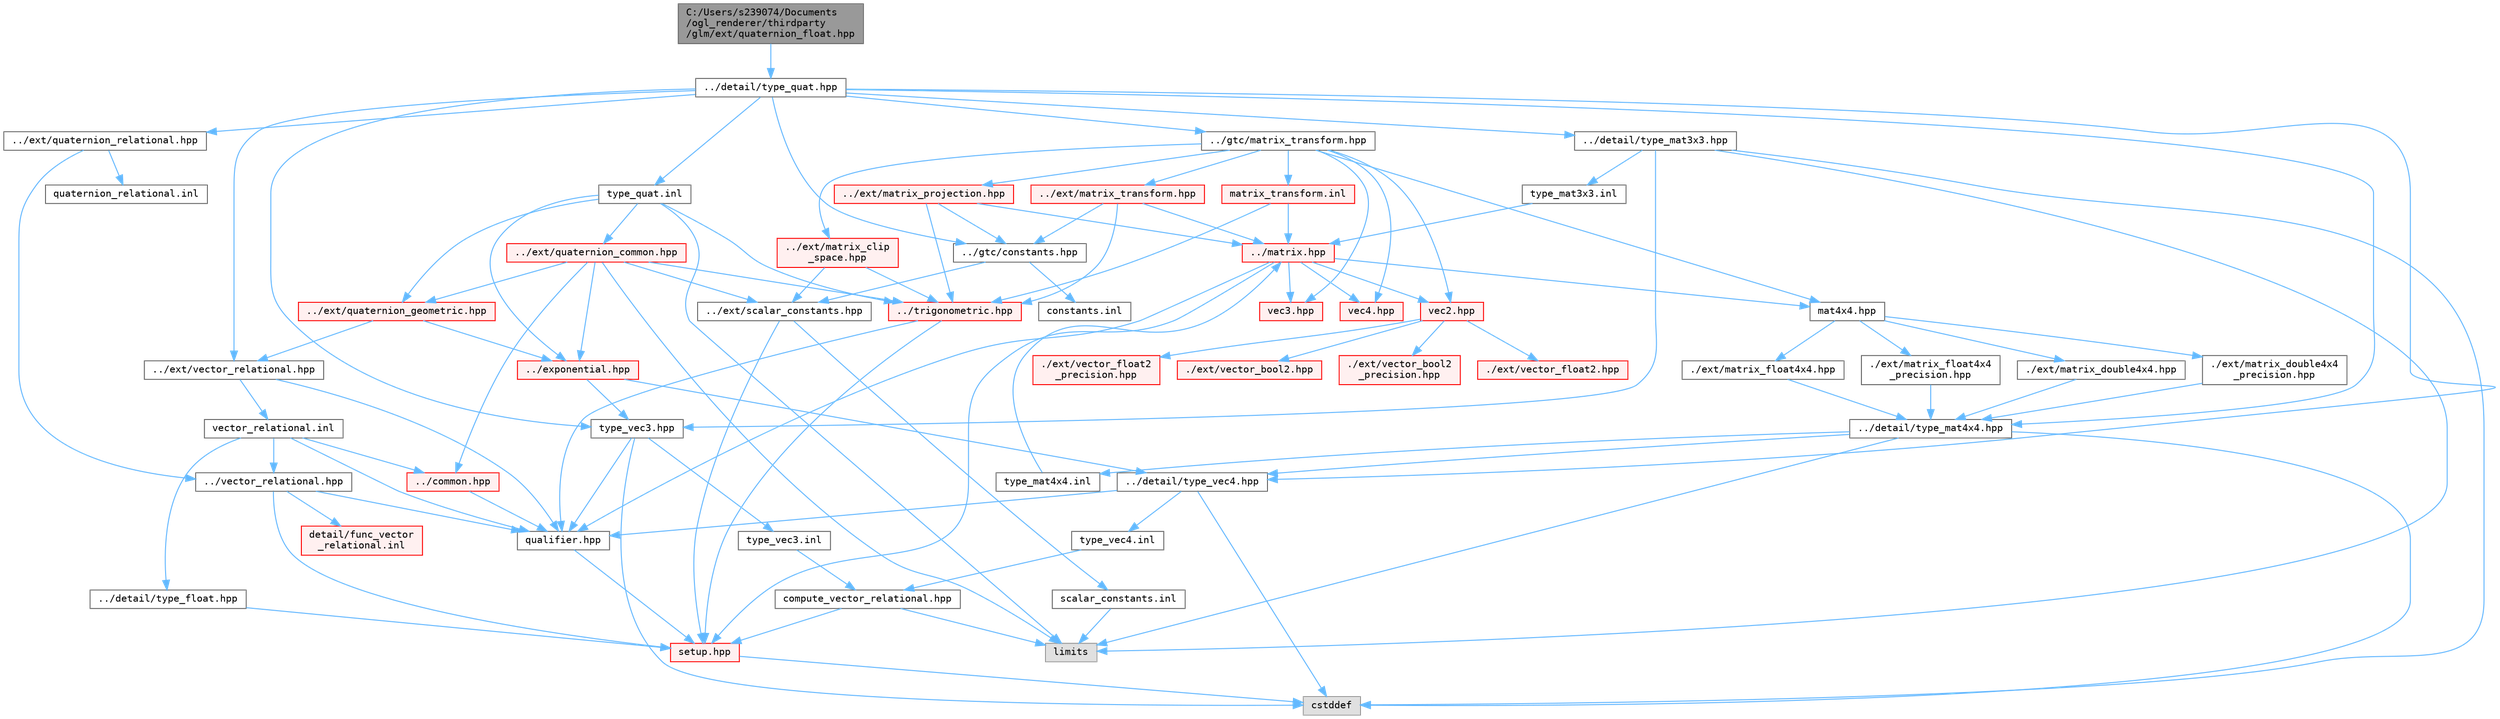 digraph "C:/Users/s239074/Documents/ogl_renderer/thirdparty/glm/ext/quaternion_float.hpp"
{
 // LATEX_PDF_SIZE
  bgcolor="transparent";
  edge [fontname=Terminal,fontsize=10,labelfontname=Helvetica,labelfontsize=10];
  node [fontname=Terminal,fontsize=10,shape=box,height=0.2,width=0.4];
  Node1 [label="C:/Users/s239074/Documents\l/ogl_renderer/thirdparty\l/glm/ext/quaternion_float.hpp",height=0.2,width=0.4,color="gray40", fillcolor="grey60", style="filled", fontcolor="black",tooltip=" "];
  Node1 -> Node2 [color="steelblue1",style="solid"];
  Node2 [label="../detail/type_quat.hpp",height=0.2,width=0.4,color="grey40", fillcolor="white", style="filled",URL="$type__quat_8hpp.html",tooltip=" "];
  Node2 -> Node3 [color="steelblue1",style="solid"];
  Node3 [label="../detail/type_mat3x3.hpp",height=0.2,width=0.4,color="grey40", fillcolor="white", style="filled",URL="$type__mat3x3_8hpp.html",tooltip=" "];
  Node3 -> Node4 [color="steelblue1",style="solid"];
  Node4 [label="type_vec3.hpp",height=0.2,width=0.4,color="grey40", fillcolor="white", style="filled",URL="$type__vec3_8hpp.html",tooltip=" "];
  Node4 -> Node5 [color="steelblue1",style="solid"];
  Node5 [label="qualifier.hpp",height=0.2,width=0.4,color="grey40", fillcolor="white", style="filled",URL="$qualifier_8hpp.html",tooltip=" "];
  Node5 -> Node6 [color="steelblue1",style="solid"];
  Node6 [label="setup.hpp",height=0.2,width=0.4,color="red", fillcolor="#FFF0F0", style="filled",URL="$setup_8hpp.html",tooltip=" "];
  Node6 -> Node8 [color="steelblue1",style="solid"];
  Node8 [label="cstddef",height=0.2,width=0.4,color="grey60", fillcolor="#E0E0E0", style="filled",tooltip=" "];
  Node4 -> Node8 [color="steelblue1",style="solid"];
  Node4 -> Node10 [color="steelblue1",style="solid"];
  Node10 [label="type_vec3.inl",height=0.2,width=0.4,color="grey40", fillcolor="white", style="filled",URL="$type__vec3_8inl.html",tooltip=" "];
  Node10 -> Node11 [color="steelblue1",style="solid"];
  Node11 [label="compute_vector_relational.hpp",height=0.2,width=0.4,color="grey40", fillcolor="white", style="filled",URL="$compute__vector__relational_8hpp.html",tooltip=" "];
  Node11 -> Node6 [color="steelblue1",style="solid"];
  Node11 -> Node12 [color="steelblue1",style="solid"];
  Node12 [label="limits",height=0.2,width=0.4,color="grey60", fillcolor="#E0E0E0", style="filled",tooltip=" "];
  Node3 -> Node12 [color="steelblue1",style="solid"];
  Node3 -> Node8 [color="steelblue1",style="solid"];
  Node3 -> Node13 [color="steelblue1",style="solid"];
  Node13 [label="type_mat3x3.inl",height=0.2,width=0.4,color="grey40", fillcolor="white", style="filled",URL="$type__mat3x3_8inl.html",tooltip=" "];
  Node13 -> Node14 [color="steelblue1",style="solid"];
  Node14 [label="../matrix.hpp",height=0.2,width=0.4,color="red", fillcolor="#FFF0F0", style="filled",URL="$matrix_8hpp.html",tooltip=" "];
  Node14 -> Node5 [color="steelblue1",style="solid"];
  Node14 -> Node6 [color="steelblue1",style="solid"];
  Node14 -> Node15 [color="steelblue1",style="solid"];
  Node15 [label="vec2.hpp",height=0.2,width=0.4,color="red", fillcolor="#FFF0F0", style="filled",URL="$vec2_8hpp.html",tooltip=" "];
  Node15 -> Node16 [color="steelblue1",style="solid"];
  Node16 [label="./ext/vector_bool2.hpp",height=0.2,width=0.4,color="red", fillcolor="#FFF0F0", style="filled",URL="$vector__bool2_8hpp.html",tooltip=" "];
  Node15 -> Node19 [color="steelblue1",style="solid"];
  Node19 [label="./ext/vector_bool2\l_precision.hpp",height=0.2,width=0.4,color="red", fillcolor="#FFF0F0", style="filled",URL="$vector__bool2__precision_8hpp.html",tooltip=" "];
  Node15 -> Node20 [color="steelblue1",style="solid"];
  Node20 [label="./ext/vector_float2.hpp",height=0.2,width=0.4,color="red", fillcolor="#FFF0F0", style="filled",URL="$vector__float2_8hpp.html",tooltip=" "];
  Node15 -> Node21 [color="steelblue1",style="solid"];
  Node21 [label="./ext/vector_float2\l_precision.hpp",height=0.2,width=0.4,color="red", fillcolor="#FFF0F0", style="filled",URL="$vector__float2__precision_8hpp.html",tooltip=" "];
  Node14 -> Node30 [color="steelblue1",style="solid"];
  Node30 [label="vec3.hpp",height=0.2,width=0.4,color="red", fillcolor="#FFF0F0", style="filled",URL="$vec3_8hpp.html",tooltip=" "];
  Node14 -> Node41 [color="steelblue1",style="solid"];
  Node41 [label="vec4.hpp",height=0.2,width=0.4,color="red", fillcolor="#FFF0F0", style="filled",URL="$vec4_8hpp.html",tooltip=" "];
  Node14 -> Node108 [color="steelblue1",style="solid"];
  Node108 [label="mat4x4.hpp",height=0.2,width=0.4,color="grey40", fillcolor="white", style="filled",URL="$mat4x4_8hpp.html",tooltip=" "];
  Node108 -> Node109 [color="steelblue1",style="solid"];
  Node109 [label="./ext/matrix_double4x4.hpp",height=0.2,width=0.4,color="grey40", fillcolor="white", style="filled",URL="$matrix__double4x4_8hpp.html",tooltip=" "];
  Node109 -> Node110 [color="steelblue1",style="solid"];
  Node110 [label="../detail/type_mat4x4.hpp",height=0.2,width=0.4,color="grey40", fillcolor="white", style="filled",URL="$type__mat4x4_8hpp.html",tooltip=" "];
  Node110 -> Node43 [color="steelblue1",style="solid"];
  Node43 [label="../detail/type_vec4.hpp",height=0.2,width=0.4,color="grey40", fillcolor="white", style="filled",URL="$type__vec4_8hpp.html",tooltip=" "];
  Node43 -> Node5 [color="steelblue1",style="solid"];
  Node43 -> Node8 [color="steelblue1",style="solid"];
  Node43 -> Node44 [color="steelblue1",style="solid"];
  Node44 [label="type_vec4.inl",height=0.2,width=0.4,color="grey40", fillcolor="white", style="filled",URL="$type__vec4_8inl.html",tooltip=" "];
  Node44 -> Node11 [color="steelblue1",style="solid"];
  Node110 -> Node12 [color="steelblue1",style="solid"];
  Node110 -> Node8 [color="steelblue1",style="solid"];
  Node110 -> Node111 [color="steelblue1",style="solid"];
  Node111 [label="type_mat4x4.inl",height=0.2,width=0.4,color="grey40", fillcolor="white", style="filled",URL="$type__mat4x4_8inl.html",tooltip=" "];
  Node111 -> Node14 [color="steelblue1",style="solid"];
  Node108 -> Node112 [color="steelblue1",style="solid"];
  Node112 [label="./ext/matrix_double4x4\l_precision.hpp",height=0.2,width=0.4,color="grey40", fillcolor="white", style="filled",URL="$matrix__double4x4__precision_8hpp.html",tooltip=" "];
  Node112 -> Node110 [color="steelblue1",style="solid"];
  Node108 -> Node113 [color="steelblue1",style="solid"];
  Node113 [label="./ext/matrix_float4x4.hpp",height=0.2,width=0.4,color="grey40", fillcolor="white", style="filled",URL="$matrix__float4x4_8hpp.html",tooltip=" "];
  Node113 -> Node110 [color="steelblue1",style="solid"];
  Node108 -> Node114 [color="steelblue1",style="solid"];
  Node114 [label="./ext/matrix_float4x4\l_precision.hpp",height=0.2,width=0.4,color="grey40", fillcolor="white", style="filled",URL="$matrix__float4x4__precision_8hpp.html",tooltip=" "];
  Node114 -> Node110 [color="steelblue1",style="solid"];
  Node2 -> Node110 [color="steelblue1",style="solid"];
  Node2 -> Node4 [color="steelblue1",style="solid"];
  Node2 -> Node43 [color="steelblue1",style="solid"];
  Node2 -> Node131 [color="steelblue1",style="solid"];
  Node131 [label="../ext/vector_relational.hpp",height=0.2,width=0.4,color="grey40", fillcolor="white", style="filled",URL="$ext_2vector__relational_8hpp.html",tooltip=" "];
  Node131 -> Node5 [color="steelblue1",style="solid"];
  Node131 -> Node132 [color="steelblue1",style="solid"];
  Node132 [label="vector_relational.inl",height=0.2,width=0.4,color="grey40", fillcolor="white", style="filled",URL="$vector__relational_8inl.html",tooltip=" "];
  Node132 -> Node123 [color="steelblue1",style="solid"];
  Node123 [label="../vector_relational.hpp",height=0.2,width=0.4,color="grey40", fillcolor="white", style="filled",URL="$vector__relational_8hpp.html",tooltip=" "];
  Node123 -> Node5 [color="steelblue1",style="solid"];
  Node123 -> Node6 [color="steelblue1",style="solid"];
  Node123 -> Node124 [color="steelblue1",style="solid"];
  Node124 [label="detail/func_vector\l_relational.inl",height=0.2,width=0.4,color="red", fillcolor="#FFF0F0", style="filled",URL="$func__vector__relational_8inl.html",tooltip=" "];
  Node132 -> Node127 [color="steelblue1",style="solid"];
  Node127 [label="../common.hpp",height=0.2,width=0.4,color="red", fillcolor="#FFF0F0", style="filled",URL="$common_8hpp.html",tooltip=" "];
  Node127 -> Node5 [color="steelblue1",style="solid"];
  Node132 -> Node5 [color="steelblue1",style="solid"];
  Node132 -> Node133 [color="steelblue1",style="solid"];
  Node133 [label="../detail/type_float.hpp",height=0.2,width=0.4,color="grey40", fillcolor="white", style="filled",URL="$type__float_8hpp.html",tooltip=" "];
  Node133 -> Node6 [color="steelblue1",style="solid"];
  Node2 -> Node134 [color="steelblue1",style="solid"];
  Node134 [label="../ext/quaternion_relational.hpp",height=0.2,width=0.4,color="grey40", fillcolor="white", style="filled",URL="$quaternion__relational_8hpp.html",tooltip=" "];
  Node134 -> Node123 [color="steelblue1",style="solid"];
  Node134 -> Node135 [color="steelblue1",style="solid"];
  Node135 [label="quaternion_relational.inl",height=0.2,width=0.4,color="grey40", fillcolor="white", style="filled",URL="$quaternion__relational_8inl.html",tooltip=" "];
  Node2 -> Node136 [color="steelblue1",style="solid"];
  Node136 [label="../gtc/constants.hpp",height=0.2,width=0.4,color="grey40", fillcolor="white", style="filled",URL="$constants_8hpp.html",tooltip=" "];
  Node136 -> Node137 [color="steelblue1",style="solid"];
  Node137 [label="../ext/scalar_constants.hpp",height=0.2,width=0.4,color="grey40", fillcolor="white", style="filled",URL="$scalar__constants_8hpp.html",tooltip=" "];
  Node137 -> Node6 [color="steelblue1",style="solid"];
  Node137 -> Node138 [color="steelblue1",style="solid"];
  Node138 [label="scalar_constants.inl",height=0.2,width=0.4,color="grey40", fillcolor="white", style="filled",URL="$scalar__constants_8inl.html",tooltip=" "];
  Node138 -> Node12 [color="steelblue1",style="solid"];
  Node136 -> Node139 [color="steelblue1",style="solid"];
  Node139 [label="constants.inl",height=0.2,width=0.4,color="grey40", fillcolor="white", style="filled",URL="$constants_8inl.html",tooltip=" "];
  Node2 -> Node140 [color="steelblue1",style="solid"];
  Node140 [label="../gtc/matrix_transform.hpp",height=0.2,width=0.4,color="grey40", fillcolor="white", style="filled",URL="$gtc_2matrix__transform_8hpp.html",tooltip=" "];
  Node140 -> Node108 [color="steelblue1",style="solid"];
  Node140 -> Node15 [color="steelblue1",style="solid"];
  Node140 -> Node30 [color="steelblue1",style="solid"];
  Node140 -> Node41 [color="steelblue1",style="solid"];
  Node140 -> Node141 [color="steelblue1",style="solid"];
  Node141 [label="../ext/matrix_projection.hpp",height=0.2,width=0.4,color="red", fillcolor="#FFF0F0", style="filled",URL="$matrix__projection_8hpp.html",tooltip=" "];
  Node141 -> Node136 [color="steelblue1",style="solid"];
  Node141 -> Node142 [color="steelblue1",style="solid"];
  Node142 [label="../trigonometric.hpp",height=0.2,width=0.4,color="red", fillcolor="#FFF0F0", style="filled",URL="$trigonometric_8hpp.html",tooltip=" "];
  Node142 -> Node6 [color="steelblue1",style="solid"];
  Node142 -> Node5 [color="steelblue1",style="solid"];
  Node141 -> Node14 [color="steelblue1",style="solid"];
  Node140 -> Node146 [color="steelblue1",style="solid"];
  Node146 [label="../ext/matrix_clip\l_space.hpp",height=0.2,width=0.4,color="red", fillcolor="#FFF0F0", style="filled",URL="$matrix__clip__space_8hpp.html",tooltip=" "];
  Node146 -> Node137 [color="steelblue1",style="solid"];
  Node146 -> Node142 [color="steelblue1",style="solid"];
  Node140 -> Node148 [color="steelblue1",style="solid"];
  Node148 [label="../ext/matrix_transform.hpp",height=0.2,width=0.4,color="red", fillcolor="#FFF0F0", style="filled",URL="$ext_2matrix__transform_8hpp.html",tooltip=" "];
  Node148 -> Node136 [color="steelblue1",style="solid"];
  Node148 -> Node142 [color="steelblue1",style="solid"];
  Node148 -> Node14 [color="steelblue1",style="solid"];
  Node140 -> Node150 [color="steelblue1",style="solid"];
  Node150 [label="matrix_transform.inl",height=0.2,width=0.4,color="red", fillcolor="#FFF0F0", style="filled",URL="$gtc_2matrix__transform_8inl.html",tooltip=" "];
  Node150 -> Node142 [color="steelblue1",style="solid"];
  Node150 -> Node14 [color="steelblue1",style="solid"];
  Node2 -> Node151 [color="steelblue1",style="solid"];
  Node151 [label="type_quat.inl",height=0.2,width=0.4,color="grey40", fillcolor="white", style="filled",URL="$type__quat_8inl.html",tooltip=" "];
  Node151 -> Node142 [color="steelblue1",style="solid"];
  Node151 -> Node118 [color="steelblue1",style="solid"];
  Node118 [label="../exponential.hpp",height=0.2,width=0.4,color="red", fillcolor="#FFF0F0", style="filled",URL="$exponential_8hpp.html",tooltip=" "];
  Node118 -> Node4 [color="steelblue1",style="solid"];
  Node118 -> Node43 [color="steelblue1",style="solid"];
  Node151 -> Node152 [color="steelblue1",style="solid"];
  Node152 [label="../ext/quaternion_common.hpp",height=0.2,width=0.4,color="red", fillcolor="#FFF0F0", style="filled",URL="$quaternion__common_8hpp.html",tooltip=" "];
  Node152 -> Node137 [color="steelblue1",style="solid"];
  Node152 -> Node153 [color="steelblue1",style="solid"];
  Node153 [label="../ext/quaternion_geometric.hpp",height=0.2,width=0.4,color="red", fillcolor="#FFF0F0", style="filled",URL="$quaternion__geometric_8hpp.html",tooltip=" "];
  Node153 -> Node118 [color="steelblue1",style="solid"];
  Node153 -> Node131 [color="steelblue1",style="solid"];
  Node152 -> Node127 [color="steelblue1",style="solid"];
  Node152 -> Node142 [color="steelblue1",style="solid"];
  Node152 -> Node118 [color="steelblue1",style="solid"];
  Node152 -> Node12 [color="steelblue1",style="solid"];
  Node151 -> Node153 [color="steelblue1",style="solid"];
  Node151 -> Node12 [color="steelblue1",style="solid"];
}
